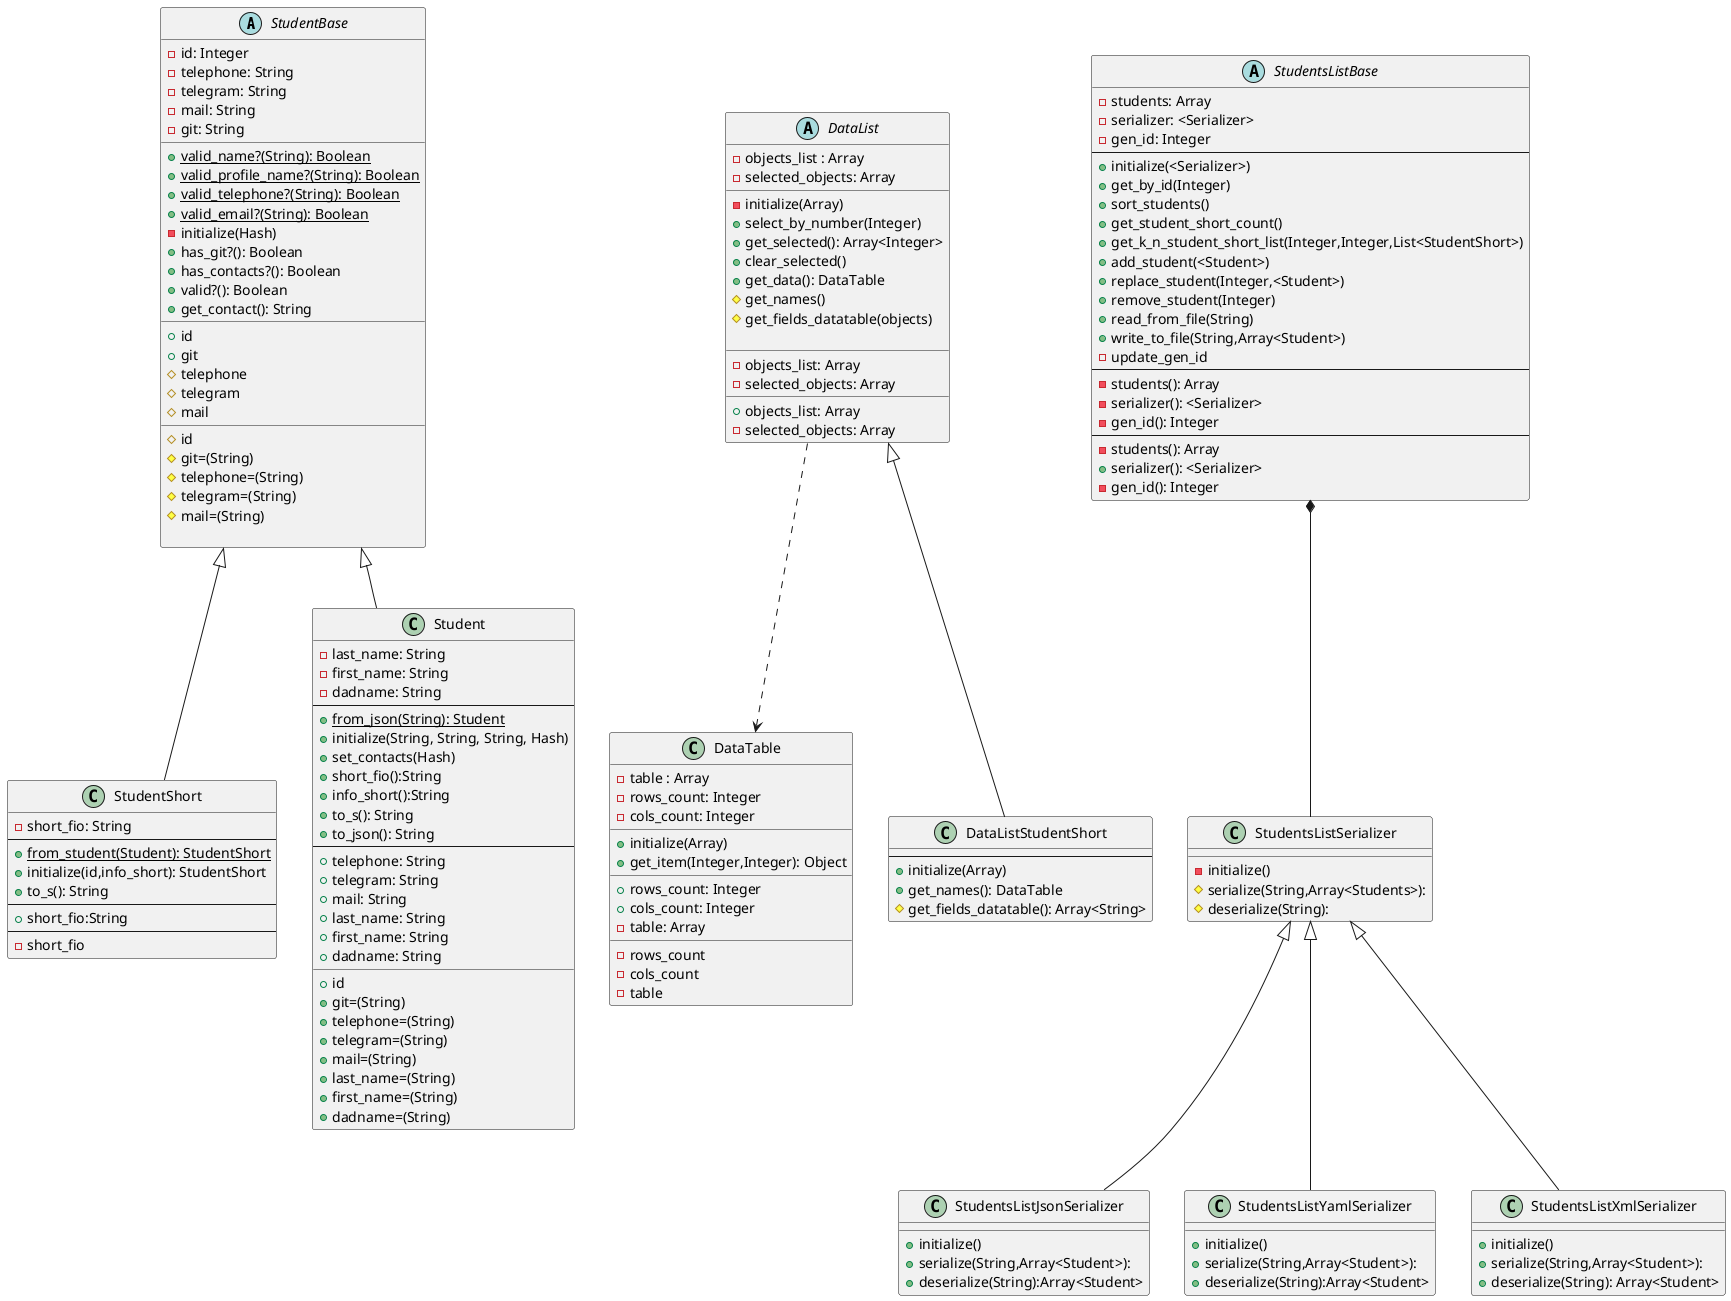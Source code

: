 @startuml
'https://plantuml.com/class-diagram
abstract class StudentBase {
    -id: Integer
    -telephone: String
    -telegram: String
    -mail: String
    -git: String
    __
    +{static}valid_name?(String): Boolean
    +{static}valid_profile_name?(String): Boolean
    +{static}valid_telephone?(String): Boolean
    +{static}valid_email?(String): Boolean
    -initialize(Hash)
    +has_git?(): Boolean
    +has_contacts?(): Boolean
    +valid?(): Boolean
    +get_contact(): String
    __
    +id
    +git
    #telephone
    #telegram
    #mail
    __
    #id
    #git=(String)
    #telephone=(String)
    #telegram=(String)
    #mail=(String)

}
class StudentShort extends StudentBase {
    -short_fio: String
    --
    +{static}from_student(Student): StudentShort
    +initialize(id,info_short): StudentShort
    +to_s(): String
    --
    +short_fio:String
    --
    -short_fio
}
class Student extends StudentBase{
    -last_name: String
    -first_name: String
    -dadname: String
    --
    +{static}from_json(String): Student
    +initialize(String, String, String, Hash)
    +set_contacts(Hash)
    +short_fio():String
    +info_short():String
    +to_s(): String
    +to_json(): String
    --
    +telephone: String
    +telegram: String
    +mail: String
    +last_name: String
    +first_name: String
    +dadname: String
    __
    +id
    +git=(String)
    +telephone=(String)
    +telegram=(String)
    +mail=(String)
    +last_name=(String)
    +first_name=(String)
    +dadname=(String)
}

class DataTable{
    -table : Array
    -rows_count: Integer
    -cols_count: Integer
    __
    +initialize(Array)
    +get_item(Integer,Integer): Object
    __
    +rows_count: Integer
    +cols_count: Integer
    -table: Array
    __
    -rows_count
    -cols_count
    -table
}
abstract class DataList{
    -objects_list : Array
    -selected_objects: Array
    __
    -initialize(Array)
    +select_by_number(Integer)
    +get_selected(): Array<Integer>
    +clear_selected()
    +get_data(): DataTable
    #get_names()
    #get_fields_datatable(objects)

    __
    -objects_list: Array
    -selected_objects: Array
    __
    +objects_list: Array
    -selected_objects: Array
}

class DataListStudentShort extends DataList{
    --
    +initialize(Array)
    +get_names(): DataTable
    #get_fields_datatable(): Array<String>
}

abstract class StudentsListBase{
    -students: Array
    -serializer: <Serializer>
    -gen_id: Integer
    --
    +initialize(<Serializer>)
    +get_by_id(Integer)
    +sort_students()
    +get_student_short_count()
    +get_k_n_student_short_list(Integer,Integer,List<StudentShort>)
    +add_student(<Student>)
    +replace_student(Integer,<Student>)
    +remove_student(Integer)
    +read_from_file(String)
    +write_to_file(String,Array<Student>)
    -update_gen_id
    --
    -students(): Array
    -serializer(): <Serializer>
    -gen_id(): Integer
    --
    -students(): Array
    +serializer(): <Serializer>
    -gen_id(): Integer
}

class StudentsListSerializer{
    -initialize()
    #serialize(String,Array<Students>):
    #deserialize(String):
}

class StudentsListJsonSerializer extends StudentsListSerializer{
    +initialize()
    +serialize(String,Array<Student>):
    +deserialize(String):Array<Student>
}

class StudentsListYamlSerializer extends StudentsListSerializer{
    +initialize()
    +serialize(String,Array<Student>):
    +deserialize(String):Array<Student>
}

class StudentsListXmlSerializer extends StudentsListSerializer{
    +initialize()
    +serialize(String,Array<Student>):
    +deserialize(String): Array<Student>
}



DataList ..> DataTable
StudentsListBase *-- StudentsListSerializer
@enduml
